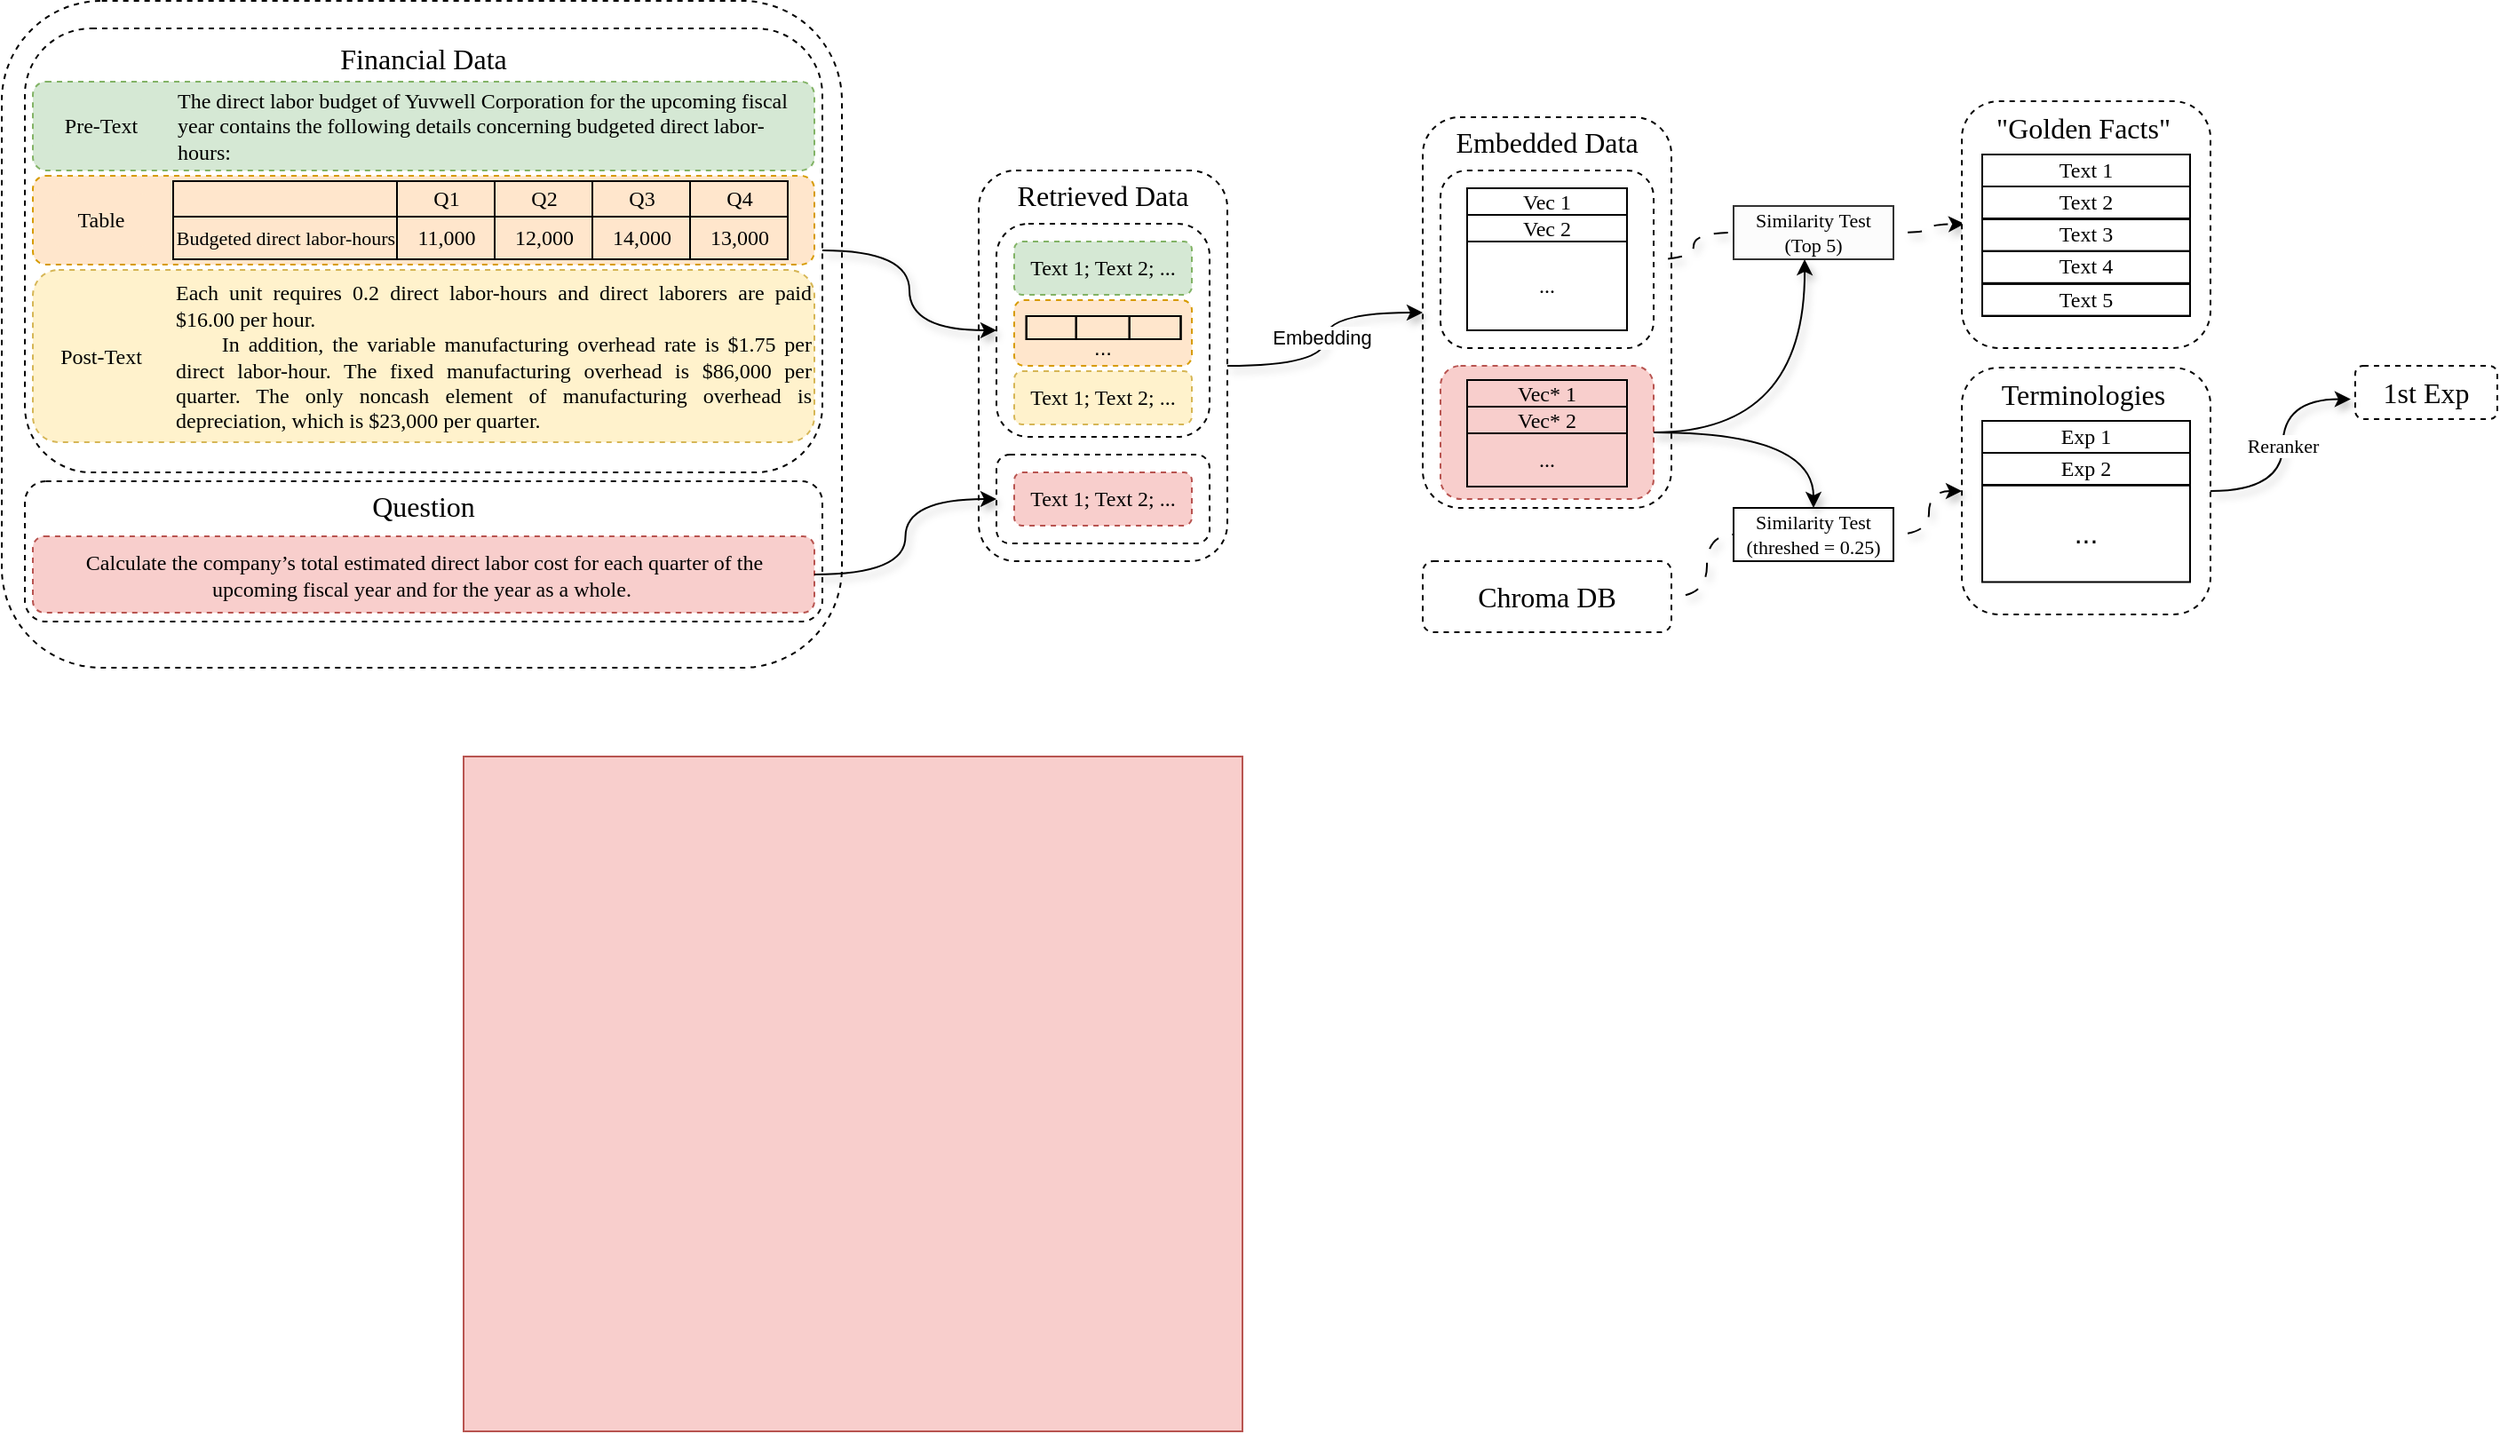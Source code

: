 <mxfile version="24.2.1" type="github" pages="2">
  <diagram name="Page-1" id="c7558073-3199-34d8-9f00-42111426c3f3">
    <mxGraphModel dx="631" dy="430" grid="1" gridSize="10" guides="1" tooltips="1" connect="1" arrows="1" fold="1" page="1" pageScale="1" pageWidth="2336" pageHeight="1654" background="none" math="0" shadow="0">
      <root>
        <mxCell id="0" />
        <mxCell id="1" parent="0" />
        <mxCell id="8lQEx15QJK0aQOlj2Dff-179" value="" style="group;movable=1;resizable=1;rotatable=1;deletable=1;editable=1;locked=0;connectable=1;" vertex="1" connectable="0" parent="1">
          <mxGeometry x="33" y="40" width="497" height="390" as="geometry" />
        </mxCell>
        <mxCell id="8lQEx15QJK0aQOlj2Dff-180" value="" style="rounded=1;whiteSpace=wrap;html=1;dashed=1;movable=1;resizable=1;rotatable=1;deletable=1;editable=1;locked=0;connectable=1;" vertex="1" parent="8lQEx15QJK0aQOlj2Dff-179">
          <mxGeometry x="-13" y="-15.5" width="473" height="375.5" as="geometry" />
        </mxCell>
        <mxCell id="8lQEx15QJK0aQOlj2Dff-150" value="&lt;font face=&quot;Times New Roman&quot; style=&quot;font-size: 16px;&quot;&gt;Question&lt;/font&gt;&lt;div style=&quot;font-size: 11px;&quot;&gt;&lt;div style=&quot;&quot;&gt;&lt;font face=&quot;LVEGGYO8lpx8OsoNp6x9&quot; style=&quot;font-size: 11px;&quot;&gt;&amp;nbsp;&amp;nbsp;&lt;/font&gt;&lt;/div&gt;&lt;div style=&quot;&quot;&gt;&lt;font face=&quot;LVEGGYO8lpx8OsoNp6x9&quot; style=&quot;font-size: 11px;&quot;&gt;&lt;br&gt;&lt;/font&gt;&lt;/div&gt;&lt;div style=&quot;&quot;&gt;&lt;font face=&quot;LVEGGYO8lpx8OsoNp6x9&quot;&gt;&lt;br&gt;&lt;/font&gt;&lt;/div&gt;&lt;div style=&quot;&quot;&gt;&lt;br&gt;&lt;/div&gt;&lt;/div&gt;" style="rounded=1;whiteSpace=wrap;html=1;dashed=1;movable=1;resizable=1;rotatable=1;deletable=1;editable=1;locked=0;connectable=1;" vertex="1" parent="8lQEx15QJK0aQOlj2Dff-179">
          <mxGeometry y="255" width="449" height="79" as="geometry" />
        </mxCell>
        <mxCell id="8lQEx15QJK0aQOlj2Dff-146" value="&lt;div style=&quot;font-size: 15px;&quot;&gt;&lt;font style=&quot;font-size: 15px;&quot; face=&quot;Times New Roman&quot;&gt;&lt;br&gt;&lt;/font&gt;&lt;/div&gt;&lt;font style=&quot;font-size: 16px;&quot; face=&quot;Times New Roman&quot;&gt;Financial Data&lt;/font&gt;&lt;div style=&quot;font-size: 15px;&quot;&gt;&lt;font style=&quot;font-size: 15px;&quot; face=&quot;Times New Roman&quot;&gt;&lt;br&gt;&lt;/font&gt;&lt;/div&gt;&lt;div style=&quot;font-size: 15px;&quot;&gt;&lt;font style=&quot;font-size: 15px;&quot; face=&quot;Times New Roman&quot;&gt;&lt;br&gt;&lt;/font&gt;&lt;/div&gt;&lt;div style=&quot;font-size: 15px;&quot;&gt;&lt;font style=&quot;font-size: 15px;&quot; face=&quot;Times New Roman&quot;&gt;&lt;br&gt;&lt;/font&gt;&lt;/div&gt;&lt;div style=&quot;font-size: 15px;&quot;&gt;&lt;font style=&quot;font-size: 15px;&quot; face=&quot;Times New Roman&quot;&gt;&lt;br&gt;&lt;/font&gt;&lt;/div&gt;&lt;div style=&quot;font-size: 15px;&quot;&gt;&lt;font style=&quot;font-size: 15px;&quot; face=&quot;Times New Roman&quot;&gt;&lt;br&gt;&lt;/font&gt;&lt;/div&gt;&lt;div style=&quot;font-size: 15px;&quot;&gt;&lt;font style=&quot;font-size: 15px;&quot; face=&quot;Times New Roman&quot;&gt;&lt;br&gt;&lt;/font&gt;&lt;/div&gt;&lt;div style=&quot;font-size: 15px;&quot;&gt;&lt;font style=&quot;font-size: 15px;&quot; face=&quot;Times New Roman&quot;&gt;&lt;br&gt;&lt;/font&gt;&lt;/div&gt;&lt;div style=&quot;font-size: 15px;&quot;&gt;&lt;font style=&quot;font-size: 15px;&quot; face=&quot;Times New Roman&quot;&gt;&lt;br&gt;&lt;/font&gt;&lt;/div&gt;&lt;div style=&quot;font-size: 15px;&quot;&gt;&lt;font style=&quot;font-size: 15px;&quot; face=&quot;Times New Roman&quot;&gt;&lt;br&gt;&lt;/font&gt;&lt;/div&gt;&lt;div style=&quot;font-size: 15px;&quot;&gt;&lt;font style=&quot;font-size: 15px;&quot; face=&quot;Times New Roman&quot;&gt;&lt;br&gt;&lt;/font&gt;&lt;/div&gt;&lt;div style=&quot;font-size: 15px;&quot;&gt;&lt;font style=&quot;font-size: 15px;&quot; face=&quot;Times New Roman&quot;&gt;&lt;br&gt;&lt;/font&gt;&lt;/div&gt;&lt;div style=&quot;font-size: 15px;&quot;&gt;&lt;font style=&quot;font-size: 15px;&quot; face=&quot;Times New Roman&quot;&gt;&lt;br&gt;&lt;/font&gt;&lt;/div&gt;&lt;div style=&quot;font-size: 15px;&quot;&gt;&lt;br&gt;&lt;/div&gt;" style="rounded=1;whiteSpace=wrap;html=1;dashed=1;movable=1;resizable=1;rotatable=1;deletable=1;editable=1;locked=0;connectable=1;" vertex="1" parent="8lQEx15QJK0aQOlj2Dff-179">
          <mxGeometry width="449" height="250" as="geometry" />
        </mxCell>
        <mxCell id="8lQEx15QJK0aQOlj2Dff-97" value="&lt;blockquote style=&quot;margin: 0 0 0 40px; border: none; padding: 0px;&quot;&gt;&lt;blockquote style=&quot;text-align: left; margin: 0px 0px 0px 40px; border: none; padding: 0px;&quot;&gt;&lt;span style=&quot;font-family: &amp;quot;Times New Roman&amp;quot;; text-indent: 32px;&quot;&gt;The direct labor budget of Yuvwell Corporation for the upcoming fiscal year contains the following details concerning budgeted direct labor-hours:&lt;/span&gt;&lt;br&gt;&lt;/blockquote&gt;&lt;/blockquote&gt;" style="rounded=1;whiteSpace=wrap;html=1;fillColor=#d5e8d4;strokeColor=#82b366;movable=1;resizable=1;rotatable=1;deletable=1;editable=1;locked=0;connectable=1;dashed=1;" vertex="1" parent="8lQEx15QJK0aQOlj2Dff-179">
          <mxGeometry x="4.5" y="30" width="440" height="50" as="geometry" />
        </mxCell>
        <mxCell id="8lQEx15QJK0aQOlj2Dff-99" value="&lt;font face=&quot;Times New Roman&quot;&gt;Pre-T&lt;span style=&quot;background-color: initial;&quot;&gt;ext&lt;/span&gt;&lt;/font&gt;" style="rounded=1;whiteSpace=wrap;html=1;fillColor=#d5e8d4;strokeColor=none;dashed=1;movable=1;resizable=1;rotatable=1;deletable=1;editable=1;locked=0;connectable=1;" vertex="1" parent="8lQEx15QJK0aQOlj2Dff-179">
          <mxGeometry x="15.5" y="40" width="54" height="30" as="geometry" />
        </mxCell>
        <mxCell id="8lQEx15QJK0aQOlj2Dff-116" value="&lt;blockquote style=&quot;margin: 0 0 0 40px; border: none; padding: 0px;&quot;&gt;&lt;blockquote style=&quot;text-align: left; margin: 0px 0px 0px 40px; border: none; padding: 0px;&quot;&gt;&lt;br&gt;&lt;/blockquote&gt;&lt;/blockquote&gt;" style="rounded=1;whiteSpace=wrap;html=1;fillColor=#ffe6cc;strokeColor=#d79b00;movable=1;resizable=1;rotatable=1;deletable=1;editable=1;locked=0;connectable=1;dashed=1;" vertex="1" parent="8lQEx15QJK0aQOlj2Dff-179">
          <mxGeometry x="4.5" y="83" width="440" height="50" as="geometry" />
        </mxCell>
        <mxCell id="8lQEx15QJK0aQOlj2Dff-117" value="&lt;font face=&quot;Times New Roman&quot;&gt;Table&lt;/font&gt;" style="rounded=1;whiteSpace=wrap;html=1;fillColor=#ffe6cc;strokeColor=none;dashed=1;movable=1;resizable=1;rotatable=1;deletable=1;editable=1;locked=0;connectable=1;" vertex="1" parent="8lQEx15QJK0aQOlj2Dff-179">
          <mxGeometry x="15.5" y="93" width="54" height="30" as="geometry" />
        </mxCell>
        <mxCell id="8lQEx15QJK0aQOlj2Dff-101" value="" style="childLayout=tableLayout;recursiveResize=0;shadow=0;fillColor=none;movable=1;resizable=1;rotatable=1;deletable=1;editable=1;locked=0;connectable=1;" vertex="1" parent="8lQEx15QJK0aQOlj2Dff-179">
          <mxGeometry x="83.5" y="86" width="236" height="44" as="geometry" />
        </mxCell>
        <mxCell id="8lQEx15QJK0aQOlj2Dff-102" value="" style="shape=tableRow;horizontal=0;startSize=0;swimlaneHead=0;swimlaneBody=0;top=0;left=0;bottom=0;right=0;dropTarget=0;collapsible=0;recursiveResize=0;expand=0;fontStyle=0;fillColor=none;strokeColor=inherit;movable=1;resizable=1;rotatable=1;deletable=1;editable=1;locked=0;connectable=1;" vertex="1" parent="8lQEx15QJK0aQOlj2Dff-101">
          <mxGeometry width="236" height="20" as="geometry" />
        </mxCell>
        <mxCell id="8lQEx15QJK0aQOlj2Dff-103" value="" style="connectable=1;recursiveResize=0;strokeColor=inherit;fillColor=none;align=center;whiteSpace=wrap;html=1;movable=1;resizable=1;rotatable=1;deletable=1;editable=1;locked=0;" vertex="1" parent="8lQEx15QJK0aQOlj2Dff-102">
          <mxGeometry width="126" height="20" as="geometry">
            <mxRectangle width="126" height="20" as="alternateBounds" />
          </mxGeometry>
        </mxCell>
        <mxCell id="8lQEx15QJK0aQOlj2Dff-104" value="&lt;font face=&quot;Times New Roman&quot;&gt;Q1&lt;/font&gt;" style="connectable=1;recursiveResize=0;strokeColor=inherit;fillColor=none;align=center;whiteSpace=wrap;html=1;movable=1;resizable=1;rotatable=1;deletable=1;editable=1;locked=0;" vertex="1" parent="8lQEx15QJK0aQOlj2Dff-102">
          <mxGeometry x="126" width="55" height="20" as="geometry">
            <mxRectangle width="55" height="20" as="alternateBounds" />
          </mxGeometry>
        </mxCell>
        <mxCell id="8lQEx15QJK0aQOlj2Dff-105" value="&lt;font face=&quot;Times New Roman&quot;&gt;Q2&lt;/font&gt;" style="connectable=1;recursiveResize=0;strokeColor=inherit;fillColor=none;align=center;whiteSpace=wrap;html=1;movable=1;resizable=1;rotatable=1;deletable=1;editable=1;locked=0;" vertex="1" parent="8lQEx15QJK0aQOlj2Dff-102">
          <mxGeometry x="181" width="55" height="20" as="geometry">
            <mxRectangle width="55" height="20" as="alternateBounds" />
          </mxGeometry>
        </mxCell>
        <mxCell id="8lQEx15QJK0aQOlj2Dff-106" style="shape=tableRow;horizontal=0;startSize=0;swimlaneHead=0;swimlaneBody=0;top=0;left=0;bottom=0;right=0;dropTarget=0;collapsible=0;recursiveResize=0;expand=0;fontStyle=0;fillColor=none;strokeColor=inherit;movable=1;resizable=1;rotatable=1;deletable=1;editable=1;locked=0;connectable=1;" vertex="1" parent="8lQEx15QJK0aQOlj2Dff-101">
          <mxGeometry y="20" width="236" height="24" as="geometry" />
        </mxCell>
        <mxCell id="8lQEx15QJK0aQOlj2Dff-107" value="&lt;font style=&quot;font-size: 11px;&quot; face=&quot;Times New Roman&quot;&gt;Bu&lt;/font&gt;&lt;span style=&quot;font-size: 11px; font-family: &amp;quot;Times New Roman&amp;quot;; background-color: initial;&quot;&gt;dgeted direct labor-hours&lt;/span&gt;" style="connectable=1;recursiveResize=0;strokeColor=inherit;fillColor=none;align=center;whiteSpace=wrap;html=1;movable=1;resizable=1;rotatable=1;deletable=1;editable=1;locked=0;" vertex="1" parent="8lQEx15QJK0aQOlj2Dff-106">
          <mxGeometry width="126" height="24" as="geometry">
            <mxRectangle width="126" height="24" as="alternateBounds" />
          </mxGeometry>
        </mxCell>
        <mxCell id="8lQEx15QJK0aQOlj2Dff-108" value="&lt;font face=&quot;Times New Roman&quot;&gt;11,000&lt;/font&gt;" style="connectable=1;recursiveResize=0;strokeColor=inherit;fillColor=none;align=center;whiteSpace=wrap;html=1;movable=1;resizable=1;rotatable=1;deletable=1;editable=1;locked=0;" vertex="1" parent="8lQEx15QJK0aQOlj2Dff-106">
          <mxGeometry x="126" width="55" height="24" as="geometry">
            <mxRectangle width="55" height="24" as="alternateBounds" />
          </mxGeometry>
        </mxCell>
        <mxCell id="8lQEx15QJK0aQOlj2Dff-109" value="&lt;font face=&quot;Times New Roman&quot;&gt;12,000&lt;/font&gt;" style="connectable=1;recursiveResize=0;strokeColor=inherit;fillColor=none;align=center;whiteSpace=wrap;html=1;movable=1;resizable=1;rotatable=1;deletable=1;editable=1;locked=0;" vertex="1" parent="8lQEx15QJK0aQOlj2Dff-106">
          <mxGeometry x="181" width="55" height="24" as="geometry">
            <mxRectangle width="55" height="24" as="alternateBounds" />
          </mxGeometry>
        </mxCell>
        <mxCell id="8lQEx15QJK0aQOlj2Dff-134" value="" style="childLayout=tableLayout;recursiveResize=0;shadow=0;fillColor=none;movable=1;resizable=1;rotatable=1;deletable=1;editable=1;locked=0;connectable=1;" vertex="1" parent="8lQEx15QJK0aQOlj2Dff-179">
          <mxGeometry x="319.5" y="86" width="110" height="44" as="geometry" />
        </mxCell>
        <mxCell id="8lQEx15QJK0aQOlj2Dff-135" value="" style="shape=tableRow;horizontal=0;startSize=0;swimlaneHead=0;swimlaneBody=0;top=0;left=0;bottom=0;right=0;dropTarget=0;collapsible=0;recursiveResize=0;expand=0;fontStyle=0;fillColor=none;strokeColor=inherit;movable=1;resizable=1;rotatable=1;deletable=1;editable=1;locked=0;connectable=1;" vertex="1" parent="8lQEx15QJK0aQOlj2Dff-134">
          <mxGeometry width="110" height="20" as="geometry" />
        </mxCell>
        <mxCell id="8lQEx15QJK0aQOlj2Dff-136" value="&lt;font face=&quot;Times New Roman&quot;&gt;Q3&lt;/font&gt;" style="connectable=1;recursiveResize=0;strokeColor=inherit;fillColor=none;align=center;whiteSpace=wrap;html=1;movable=1;resizable=1;rotatable=1;deletable=1;editable=1;locked=0;" vertex="1" parent="8lQEx15QJK0aQOlj2Dff-135">
          <mxGeometry width="55" height="20" as="geometry">
            <mxRectangle width="55" height="20" as="alternateBounds" />
          </mxGeometry>
        </mxCell>
        <mxCell id="8lQEx15QJK0aQOlj2Dff-137" value="&lt;font face=&quot;Times New Roman&quot;&gt;Q4&lt;/font&gt;" style="connectable=1;recursiveResize=0;strokeColor=inherit;fillColor=none;align=center;whiteSpace=wrap;html=1;movable=1;resizable=1;rotatable=1;deletable=1;editable=1;locked=0;" vertex="1" parent="8lQEx15QJK0aQOlj2Dff-135">
          <mxGeometry x="55" width="55" height="20" as="geometry">
            <mxRectangle width="55" height="20" as="alternateBounds" />
          </mxGeometry>
        </mxCell>
        <mxCell id="8lQEx15QJK0aQOlj2Dff-138" value="" style="connectable=1;recursiveResize=0;strokeColor=inherit;fillColor=none;align=center;whiteSpace=wrap;html=1;movable=1;resizable=1;rotatable=1;deletable=1;editable=1;locked=0;" vertex="1" parent="8lQEx15QJK0aQOlj2Dff-135">
          <mxGeometry x="110" height="20" as="geometry">
            <mxRectangle height="20" as="alternateBounds" />
          </mxGeometry>
        </mxCell>
        <mxCell id="8lQEx15QJK0aQOlj2Dff-139" style="shape=tableRow;horizontal=0;startSize=0;swimlaneHead=0;swimlaneBody=0;top=0;left=0;bottom=0;right=0;dropTarget=0;collapsible=0;recursiveResize=0;expand=0;fontStyle=0;fillColor=none;strokeColor=inherit;movable=1;resizable=1;rotatable=1;deletable=1;editable=1;locked=0;connectable=1;" vertex="1" parent="8lQEx15QJK0aQOlj2Dff-134">
          <mxGeometry y="20" width="110" height="24" as="geometry" />
        </mxCell>
        <mxCell id="8lQEx15QJK0aQOlj2Dff-140" value="&lt;font face=&quot;Times New Roman&quot;&gt;14,000&lt;/font&gt;" style="connectable=1;recursiveResize=0;strokeColor=inherit;fillColor=none;align=center;whiteSpace=wrap;html=1;movable=1;resizable=1;rotatable=1;deletable=1;editable=1;locked=0;" vertex="1" parent="8lQEx15QJK0aQOlj2Dff-139">
          <mxGeometry width="55" height="24" as="geometry">
            <mxRectangle width="55" height="24" as="alternateBounds" />
          </mxGeometry>
        </mxCell>
        <mxCell id="8lQEx15QJK0aQOlj2Dff-141" value="&lt;font face=&quot;Times New Roman&quot;&gt;13,000&lt;/font&gt;" style="connectable=1;recursiveResize=0;strokeColor=inherit;fillColor=none;align=center;whiteSpace=wrap;html=1;movable=1;resizable=1;rotatable=1;deletable=1;editable=1;locked=0;" vertex="1" parent="8lQEx15QJK0aQOlj2Dff-139">
          <mxGeometry x="55" width="55" height="24" as="geometry">
            <mxRectangle width="55" height="24" as="alternateBounds" />
          </mxGeometry>
        </mxCell>
        <mxCell id="8lQEx15QJK0aQOlj2Dff-142" value="" style="connectable=1;recursiveResize=0;strokeColor=inherit;fillColor=none;align=center;whiteSpace=wrap;html=1;movable=1;resizable=1;rotatable=1;deletable=1;editable=1;locked=0;" vertex="1" parent="8lQEx15QJK0aQOlj2Dff-139">
          <mxGeometry x="110" height="24" as="geometry">
            <mxRectangle height="24" as="alternateBounds" />
          </mxGeometry>
        </mxCell>
        <mxCell id="8lQEx15QJK0aQOlj2Dff-143" value="&lt;blockquote style=&quot;margin: 0 0 0 40px; border: none; padding: 0px;&quot;&gt;&lt;blockquote style=&quot;margin: 0px 0px 0px 40px; border: none; padding: 0px;&quot;&gt;&lt;div style=&quot;text-align: justify;&quot;&gt;&lt;span style=&quot;font-family: &amp;quot;Times New Roman&amp;quot;; background-color: initial;&quot;&gt;Each unit requires 0.2 direct labor-hours and direct laborers are paid $16.00 per hour.&lt;/span&gt;&lt;/div&gt;&lt;font face=&quot;Times New Roman&quot;&gt;&lt;div style=&quot;text-align: justify;&quot;&gt;&lt;span style=&quot;background-color: initial;&quot;&gt;&lt;span style=&quot;white-space: pre;&quot;&gt;&#x9;&lt;/span&gt;In addition, the variable manufacturing overhead rate is $1.75 per direct labor-hour. The fixed&amp;nbsp;&lt;/span&gt;&lt;span style=&quot;background-color: initial;&quot;&gt;manufacturing overhead is $86,000 per quarter. The only noncash element of manufacturing over&lt;/span&gt;&lt;span style=&quot;background-color: initial;&quot;&gt;head is depreciation, which is $23,000 per quarter.&lt;/span&gt;&lt;/div&gt;&lt;/font&gt;&lt;/blockquote&gt;&lt;/blockquote&gt;" style="rounded=1;whiteSpace=wrap;html=1;fillColor=#fff2cc;strokeColor=#d6b656;movable=1;resizable=1;rotatable=1;deletable=1;editable=1;locked=0;connectable=1;dashed=1;align=right;" vertex="1" parent="8lQEx15QJK0aQOlj2Dff-179">
          <mxGeometry x="4.5" y="136" width="440" height="97" as="geometry" />
        </mxCell>
        <mxCell id="8lQEx15QJK0aQOlj2Dff-144" value="&lt;font face=&quot;Times New Roman&quot;&gt;Post&lt;/font&gt;&lt;span style=&quot;font-family: &amp;quot;Times New Roman&amp;quot;; background-color: initial;&quot;&gt;-T&lt;/span&gt;&lt;span style=&quot;font-family: &amp;quot;Times New Roman&amp;quot;; background-color: initial;&quot;&gt;ext&lt;/span&gt;" style="rounded=1;whiteSpace=wrap;html=1;fillColor=#fff2cc;strokeColor=none;dashed=1;movable=1;resizable=1;rotatable=1;deletable=1;editable=1;locked=0;connectable=1;" vertex="1" parent="8lQEx15QJK0aQOlj2Dff-179">
          <mxGeometry x="15.5" y="169.5" width="54" height="30" as="geometry" />
        </mxCell>
        <mxCell id="8lQEx15QJK0aQOlj2Dff-176" value="&lt;blockquote style=&quot;margin: 0 0 0 40px; border: none; padding: 0px;&quot;&gt;&lt;/blockquote&gt;&lt;span style=&quot;background-color: initial; font-family: &amp;quot;Times New Roman&amp;quot;;&quot;&gt;Calculate the company’s total estimated direct labor cost for each quarter of the upcoming&amp;nbsp;&lt;/span&gt;&lt;span style=&quot;background-color: initial; font-family: &amp;quot;Times New Roman&amp;quot;;&quot;&gt;fiscal year and for the year as a whole.&amp;nbsp;&lt;/span&gt;" style="rounded=1;whiteSpace=wrap;html=1;fillColor=#f8cecc;strokeColor=#b85450;movable=1;resizable=1;rotatable=1;deletable=1;editable=1;locked=0;connectable=1;dashed=1;align=center;" vertex="1" parent="8lQEx15QJK0aQOlj2Dff-179">
          <mxGeometry x="4.5" y="286" width="440" height="43" as="geometry" />
        </mxCell>
        <mxCell id="Z0aiki_BZGSeHNf1u2pW-4" value="" style="group" vertex="1" connectable="0" parent="1">
          <mxGeometry x="570" y="120" width="140" height="220" as="geometry" />
        </mxCell>
        <mxCell id="8lQEx15QJK0aQOlj2Dff-238" value="&lt;font style=&quot;font-size: 16px;&quot; face=&quot;Times New Roman&quot;&gt;Retrieved Data&lt;/font&gt;&lt;div style=&quot;font-size: 16px;&quot;&gt;&lt;font style=&quot;font-size: 16px;&quot; face=&quot;ynY04XK2u_OJrYg_Jt8J&quot;&gt;&lt;br&gt;&lt;/font&gt;&lt;/div&gt;&lt;div style=&quot;font-size: 16px;&quot;&gt;&lt;font style=&quot;font-size: 16px;&quot; face=&quot;ynY04XK2u_OJrYg_Jt8J&quot;&gt;&lt;br&gt;&lt;/font&gt;&lt;/div&gt;&lt;div style=&quot;font-size: 16px;&quot;&gt;&lt;font style=&quot;font-size: 16px;&quot; face=&quot;ynY04XK2u_OJrYg_Jt8J&quot;&gt;&lt;br&gt;&lt;/font&gt;&lt;/div&gt;&lt;div style=&quot;font-size: 16px;&quot;&gt;&lt;font style=&quot;font-size: 16px;&quot; face=&quot;ynY04XK2u_OJrYg_Jt8J&quot;&gt;&lt;br&gt;&lt;/font&gt;&lt;/div&gt;&lt;div style=&quot;font-size: 16px;&quot;&gt;&lt;font style=&quot;font-size: 16px;&quot; face=&quot;ynY04XK2u_OJrYg_Jt8J&quot;&gt;&lt;br&gt;&lt;/font&gt;&lt;/div&gt;&lt;div style=&quot;font-size: 16px;&quot;&gt;&lt;font style=&quot;font-size: 16px;&quot; face=&quot;ynY04XK2u_OJrYg_Jt8J&quot;&gt;&lt;br&gt;&lt;/font&gt;&lt;/div&gt;&lt;div style=&quot;font-size: 16px;&quot;&gt;&lt;font style=&quot;font-size: 16px;&quot; face=&quot;ynY04XK2u_OJrYg_Jt8J&quot;&gt;&lt;br&gt;&lt;/font&gt;&lt;/div&gt;&lt;div style=&quot;font-size: 16px;&quot;&gt;&lt;font style=&quot;font-size: 16px;&quot; face=&quot;ynY04XK2u_OJrYg_Jt8J&quot;&gt;&lt;br&gt;&lt;/font&gt;&lt;/div&gt;&lt;div style=&quot;font-size: 16px;&quot;&gt;&lt;font style=&quot;font-size: 16px;&quot; face=&quot;ynY04XK2u_OJrYg_Jt8J&quot;&gt;&lt;br&gt;&lt;/font&gt;&lt;/div&gt;&lt;div style=&quot;text-align: right; font-size: 16px;&quot;&gt;&lt;br&gt;&lt;/div&gt;" style="rounded=1;whiteSpace=wrap;html=1;dashed=1;" vertex="1" parent="Z0aiki_BZGSeHNf1u2pW-4">
          <mxGeometry width="140" height="220" as="geometry" />
        </mxCell>
        <mxCell id="8lQEx15QJK0aQOlj2Dff-237" value="" style="group" vertex="1" connectable="0" parent="Z0aiki_BZGSeHNf1u2pW-4">
          <mxGeometry x="10" y="30" width="120" height="180" as="geometry" />
        </mxCell>
        <mxCell id="8lQEx15QJK0aQOlj2Dff-182" value="" style="whiteSpace=wrap;html=1;rounded=1;dashed=1;" vertex="1" parent="8lQEx15QJK0aQOlj2Dff-237">
          <mxGeometry width="120" height="120" as="geometry" />
        </mxCell>
        <mxCell id="8lQEx15QJK0aQOlj2Dff-222" value="" style="group" vertex="1" connectable="0" parent="8lQEx15QJK0aQOlj2Dff-237">
          <mxGeometry x="10" y="10" width="100" height="103" as="geometry" />
        </mxCell>
        <mxCell id="8lQEx15QJK0aQOlj2Dff-184" value="&lt;span style=&quot;font-family: &amp;quot;Times New Roman&amp;quot;; text-indent: 32px;&quot;&gt;Text 1; Text 2; ...&lt;/span&gt;" style="rounded=1;whiteSpace=wrap;html=1;fillColor=#d5e8d4;strokeColor=#82b366;movable=1;resizable=1;rotatable=1;deletable=1;editable=1;locked=0;connectable=1;dashed=1;" vertex="1" parent="8lQEx15QJK0aQOlj2Dff-222">
          <mxGeometry width="100" height="30" as="geometry" />
        </mxCell>
        <mxCell id="8lQEx15QJK0aQOlj2Dff-186" value="&lt;div&gt;&lt;br&gt;&lt;/div&gt;..." style="rounded=1;whiteSpace=wrap;html=1;fillColor=#ffe6cc;strokeColor=#d79b00;movable=1;resizable=1;rotatable=1;deletable=1;editable=1;locked=0;connectable=1;dashed=1;" vertex="1" parent="8lQEx15QJK0aQOlj2Dff-222">
          <mxGeometry y="33" width="100" height="37" as="geometry" />
        </mxCell>
        <mxCell id="8lQEx15QJK0aQOlj2Dff-188" value="" style="childLayout=tableLayout;recursiveResize=0;shadow=0;fillColor=none;movable=1;resizable=1;rotatable=1;deletable=1;editable=1;locked=0;connectable=1;" vertex="1" parent="8lQEx15QJK0aQOlj2Dff-222">
          <mxGeometry x="6.84" y="42" width="86.84" height="13" as="geometry" />
        </mxCell>
        <mxCell id="8lQEx15QJK0aQOlj2Dff-189" value="" style="shape=tableRow;horizontal=0;startSize=0;swimlaneHead=0;swimlaneBody=0;top=0;left=0;bottom=0;right=0;dropTarget=0;collapsible=0;recursiveResize=0;expand=0;fontStyle=0;fillColor=none;strokeColor=inherit;movable=1;resizable=1;rotatable=1;deletable=1;editable=1;locked=0;connectable=1;" vertex="1" parent="8lQEx15QJK0aQOlj2Dff-188">
          <mxGeometry width="86.84" height="13" as="geometry" />
        </mxCell>
        <mxCell id="8lQEx15QJK0aQOlj2Dff-190" value="" style="connectable=1;recursiveResize=0;strokeColor=inherit;fillColor=none;align=center;whiteSpace=wrap;html=1;movable=1;resizable=1;rotatable=1;deletable=1;editable=1;locked=0;" vertex="1" parent="8lQEx15QJK0aQOlj2Dff-189">
          <mxGeometry width="28" height="13" as="geometry">
            <mxRectangle width="28" height="13" as="alternateBounds" />
          </mxGeometry>
        </mxCell>
        <mxCell id="8lQEx15QJK0aQOlj2Dff-191" value="" style="connectable=1;recursiveResize=0;strokeColor=inherit;fillColor=none;align=center;whiteSpace=wrap;html=1;movable=1;resizable=1;rotatable=1;deletable=1;editable=1;locked=0;" vertex="1" parent="8lQEx15QJK0aQOlj2Dff-189">
          <mxGeometry x="28" width="30" height="13" as="geometry">
            <mxRectangle width="30" height="13" as="alternateBounds" />
          </mxGeometry>
        </mxCell>
        <mxCell id="8lQEx15QJK0aQOlj2Dff-192" value="" style="connectable=1;recursiveResize=0;strokeColor=inherit;fillColor=none;align=center;whiteSpace=wrap;html=1;movable=1;resizable=1;rotatable=1;deletable=1;editable=1;locked=0;" vertex="1" parent="8lQEx15QJK0aQOlj2Dff-189">
          <mxGeometry x="58" width="29" height="13" as="geometry">
            <mxRectangle width="29" height="13" as="alternateBounds" />
          </mxGeometry>
        </mxCell>
        <mxCell id="8lQEx15QJK0aQOlj2Dff-221" value="&lt;span style=&quot;font-family: &amp;quot;Times New Roman&amp;quot;; text-indent: 32px;&quot;&gt;Text 1; Text 2; ...&lt;/span&gt;" style="rounded=1;whiteSpace=wrap;html=1;fillColor=#fff2cc;strokeColor=#d6b656;movable=1;resizable=1;rotatable=1;deletable=1;editable=1;locked=0;connectable=1;dashed=1;" vertex="1" parent="8lQEx15QJK0aQOlj2Dff-222">
          <mxGeometry y="73" width="100" height="30" as="geometry" />
        </mxCell>
        <mxCell id="8lQEx15QJK0aQOlj2Dff-236" value="" style="group" vertex="1" connectable="0" parent="8lQEx15QJK0aQOlj2Dff-237">
          <mxGeometry y="130" width="120" height="50" as="geometry" />
        </mxCell>
        <mxCell id="8lQEx15QJK0aQOlj2Dff-224" value="" style="whiteSpace=wrap;html=1;rounded=1;dashed=1;" vertex="1" parent="8lQEx15QJK0aQOlj2Dff-236">
          <mxGeometry width="120" height="50" as="geometry" />
        </mxCell>
        <mxCell id="8lQEx15QJK0aQOlj2Dff-226" value="&lt;span style=&quot;font-family: &amp;quot;Times New Roman&amp;quot;; text-indent: 32px;&quot;&gt;Text 1; Text 2; ...&lt;/span&gt;" style="rounded=1;whiteSpace=wrap;html=1;fillColor=#f8cecc;strokeColor=#b85450;movable=1;resizable=1;rotatable=1;deletable=1;editable=1;locked=0;connectable=1;dashed=1;" vertex="1" parent="8lQEx15QJK0aQOlj2Dff-236">
          <mxGeometry x="10" y="10" width="100" height="30" as="geometry" />
        </mxCell>
        <mxCell id="Z0aiki_BZGSeHNf1u2pW-7" value="" style="group;fillColor=#f8cecc;strokeColor=#b85450;" vertex="1" connectable="0" parent="1">
          <mxGeometry x="280" y="450" width="438.5" height="380" as="geometry" />
        </mxCell>
        <mxCell id="Z0aiki_BZGSeHNf1u2pW-37" value="" style="group" vertex="1" connectable="0" parent="Z0aiki_BZGSeHNf1u2pW-7">
          <mxGeometry x="15" y="10" width="423.5" height="370" as="geometry" />
        </mxCell>
        <mxCell id="Z0aiki_BZGSeHNf1u2pW-6" value="&lt;font style=&quot;font-size: 16px;&quot; face=&quot;Times New Roman&quot;&gt;Embedded Data&lt;/font&gt;&lt;div style=&quot;font-size: 16px;&quot;&gt;&lt;font style=&quot;font-size: 16px;&quot; face=&quot;ynY04XK2u_OJrYg_Jt8J&quot;&gt;&lt;br&gt;&lt;/font&gt;&lt;/div&gt;&lt;div style=&quot;font-size: 16px;&quot;&gt;&lt;font style=&quot;font-size: 16px;&quot; face=&quot;ynY04XK2u_OJrYg_Jt8J&quot;&gt;&lt;br&gt;&lt;/font&gt;&lt;/div&gt;&lt;div style=&quot;font-size: 16px;&quot;&gt;&lt;font style=&quot;font-size: 16px;&quot; face=&quot;ynY04XK2u_OJrYg_Jt8J&quot;&gt;&lt;br&gt;&lt;/font&gt;&lt;/div&gt;&lt;div style=&quot;font-size: 16px;&quot;&gt;&lt;font style=&quot;font-size: 16px;&quot; face=&quot;ynY04XK2u_OJrYg_Jt8J&quot;&gt;&lt;br&gt;&lt;/font&gt;&lt;/div&gt;&lt;div style=&quot;font-size: 16px;&quot;&gt;&lt;font style=&quot;font-size: 16px;&quot; face=&quot;ynY04XK2u_OJrYg_Jt8J&quot;&gt;&lt;br&gt;&lt;/font&gt;&lt;/div&gt;&lt;div style=&quot;font-size: 16px;&quot;&gt;&lt;font style=&quot;font-size: 16px;&quot; face=&quot;ynY04XK2u_OJrYg_Jt8J&quot;&gt;&lt;br&gt;&lt;/font&gt;&lt;/div&gt;&lt;div style=&quot;font-size: 16px;&quot;&gt;&lt;font style=&quot;font-size: 16px;&quot; face=&quot;ynY04XK2u_OJrYg_Jt8J&quot;&gt;&lt;br&gt;&lt;/font&gt;&lt;/div&gt;&lt;div style=&quot;font-size: 16px;&quot;&gt;&lt;font style=&quot;font-size: 16px;&quot; face=&quot;ynY04XK2u_OJrYg_Jt8J&quot;&gt;&lt;br&gt;&lt;/font&gt;&lt;/div&gt;&lt;div style=&quot;font-size: 16px;&quot;&gt;&lt;font style=&quot;font-size: 16px;&quot; face=&quot;ynY04XK2u_OJrYg_Jt8J&quot;&gt;&lt;br&gt;&lt;/font&gt;&lt;/div&gt;&lt;div style=&quot;text-align: right; font-size: 16px;&quot;&gt;&lt;br&gt;&lt;/div&gt;" style="rounded=1;whiteSpace=wrap;html=1;dashed=1;" vertex="1" parent="Z0aiki_BZGSeHNf1u2pW-37">
          <mxGeometry x="525" y="-370" width="140" height="220" as="geometry" />
        </mxCell>
        <mxCell id="33R9uhyw5h4uuBzIhche-41" style="edgeStyle=orthogonalEdgeStyle;rounded=0;orthogonalLoop=1;jettySize=auto;html=1;exitX=1;exitY=0.5;exitDx=0;exitDy=0;entryX=0;entryY=0.5;entryDx=0;entryDy=0;flowAnimation=1;shadow=1;curved=1;endArrow=none;endFill=0;" edge="1" parent="Z0aiki_BZGSeHNf1u2pW-37" source="Z0aiki_BZGSeHNf1u2pW-8" target="33R9uhyw5h4uuBzIhche-39">
          <mxGeometry relative="1" as="geometry" />
        </mxCell>
        <mxCell id="Z0aiki_BZGSeHNf1u2pW-8" value="" style="whiteSpace=wrap;html=1;rounded=1;dashed=1;" vertex="1" parent="Z0aiki_BZGSeHNf1u2pW-37">
          <mxGeometry x="535" y="-340" width="120" height="100" as="geometry" />
        </mxCell>
        <mxCell id="Z0aiki_BZGSeHNf1u2pW-18" value="" style="group" vertex="1" connectable="0" parent="Z0aiki_BZGSeHNf1u2pW-37">
          <mxGeometry x="535" y="-220" width="120" height="80" as="geometry" />
        </mxCell>
        <mxCell id="Z0aiki_BZGSeHNf1u2pW-19" value="" style="whiteSpace=wrap;html=1;rounded=1;dashed=1;fillColor=#f8cecc;strokeColor=#b85450;" vertex="1" parent="Z0aiki_BZGSeHNf1u2pW-18">
          <mxGeometry y="-10" width="120" height="75" as="geometry" />
        </mxCell>
        <mxCell id="Z0aiki_BZGSeHNf1u2pW-38" value="" style="group" vertex="1" connectable="0" parent="Z0aiki_BZGSeHNf1u2pW-18">
          <mxGeometry x="15" y="-2" width="90" height="80" as="geometry" />
        </mxCell>
        <mxCell id="Z0aiki_BZGSeHNf1u2pW-39" value="&lt;font face=&quot;Times New Roman&quot;&gt;...&lt;/font&gt;" style="connectable=0;recursiveResize=0;strokeColor=default;fillColor=none;align=center;whiteSpace=wrap;html=1;" vertex="1" parent="Z0aiki_BZGSeHNf1u2pW-38">
          <mxGeometry y="30" width="90" height="30" as="geometry">
            <mxRectangle width="60" height="15" as="alternateBounds" />
          </mxGeometry>
        </mxCell>
        <mxCell id="Z0aiki_BZGSeHNf1u2pW-40" value="" style="childLayout=tableLayout;recursiveResize=0;shadow=0;fillColor=none;" vertex="1" parent="Z0aiki_BZGSeHNf1u2pW-38">
          <mxGeometry width="90" height="30" as="geometry" />
        </mxCell>
        <mxCell id="Z0aiki_BZGSeHNf1u2pW-41" value="" style="shape=tableRow;horizontal=0;startSize=0;swimlaneHead=0;swimlaneBody=0;top=0;left=0;bottom=0;right=0;dropTarget=0;collapsible=0;recursiveResize=0;expand=0;fontStyle=0;fillColor=none;strokeColor=inherit;" vertex="1" parent="Z0aiki_BZGSeHNf1u2pW-40">
          <mxGeometry width="90" height="15" as="geometry" />
        </mxCell>
        <mxCell id="Z0aiki_BZGSeHNf1u2pW-42" value="&lt;font face=&quot;Times New Roman&quot; style=&quot;font-size: 12px;&quot;&gt;Vec* 1&lt;/font&gt;" style="connectable=0;recursiveResize=0;strokeColor=inherit;fillColor=none;align=center;whiteSpace=wrap;html=1;" vertex="1" parent="Z0aiki_BZGSeHNf1u2pW-41">
          <mxGeometry width="90" height="15" as="geometry">
            <mxRectangle width="90" height="15" as="alternateBounds" />
          </mxGeometry>
        </mxCell>
        <mxCell id="Z0aiki_BZGSeHNf1u2pW-43" value="" style="connectable=0;recursiveResize=0;strokeColor=inherit;fillColor=none;align=center;whiteSpace=wrap;html=1;" vertex="1" parent="Z0aiki_BZGSeHNf1u2pW-41">
          <mxGeometry x="90" height="15" as="geometry">
            <mxRectangle height="15" as="alternateBounds" />
          </mxGeometry>
        </mxCell>
        <mxCell id="Z0aiki_BZGSeHNf1u2pW-44" value="" style="connectable=0;recursiveResize=0;strokeColor=inherit;fillColor=none;align=center;whiteSpace=wrap;html=1;" vertex="1" parent="Z0aiki_BZGSeHNf1u2pW-41">
          <mxGeometry x="90" height="15" as="geometry">
            <mxRectangle height="15" as="alternateBounds" />
          </mxGeometry>
        </mxCell>
        <mxCell id="Z0aiki_BZGSeHNf1u2pW-45" style="shape=tableRow;horizontal=0;startSize=0;swimlaneHead=0;swimlaneBody=0;top=0;left=0;bottom=0;right=0;dropTarget=0;collapsible=0;recursiveResize=0;expand=0;fontStyle=0;fillColor=none;strokeColor=inherit;" vertex="1" parent="Z0aiki_BZGSeHNf1u2pW-40">
          <mxGeometry y="15" width="90" height="15" as="geometry" />
        </mxCell>
        <mxCell id="Z0aiki_BZGSeHNf1u2pW-46" value="&lt;font face=&quot;Times New Roman&quot;&gt;Vec* 2&lt;/font&gt;" style="connectable=0;recursiveResize=0;strokeColor=inherit;fillColor=none;align=center;whiteSpace=wrap;html=1;" vertex="1" parent="Z0aiki_BZGSeHNf1u2pW-45">
          <mxGeometry width="90" height="15" as="geometry">
            <mxRectangle width="90" height="15" as="alternateBounds" />
          </mxGeometry>
        </mxCell>
        <mxCell id="Z0aiki_BZGSeHNf1u2pW-47" value="" style="connectable=0;recursiveResize=0;strokeColor=inherit;fillColor=none;align=center;whiteSpace=wrap;html=1;" vertex="1" parent="Z0aiki_BZGSeHNf1u2pW-45">
          <mxGeometry x="90" height="15" as="geometry">
            <mxRectangle height="15" as="alternateBounds" />
          </mxGeometry>
        </mxCell>
        <mxCell id="Z0aiki_BZGSeHNf1u2pW-48" value="" style="connectable=0;recursiveResize=0;strokeColor=inherit;fillColor=none;align=center;whiteSpace=wrap;html=1;" vertex="1" parent="Z0aiki_BZGSeHNf1u2pW-45">
          <mxGeometry x="90" height="15" as="geometry">
            <mxRectangle height="15" as="alternateBounds" />
          </mxGeometry>
        </mxCell>
        <mxCell id="Z0aiki_BZGSeHNf1u2pW-36" value="&lt;font face=&quot;Times New Roman&quot;&gt;...&lt;/font&gt;" style="connectable=0;recursiveResize=0;strokeColor=default;fillColor=none;align=center;whiteSpace=wrap;html=1;" vertex="1" parent="Z0aiki_BZGSeHNf1u2pW-37">
          <mxGeometry x="550" y="-300" width="90" height="50" as="geometry">
            <mxRectangle width="60" height="15" as="alternateBounds" />
          </mxGeometry>
        </mxCell>
        <mxCell id="Z0aiki_BZGSeHNf1u2pW-23" value="" style="childLayout=tableLayout;recursiveResize=0;shadow=0;fillColor=none;" vertex="1" parent="Z0aiki_BZGSeHNf1u2pW-37">
          <mxGeometry x="550" y="-330" width="90" height="30" as="geometry" />
        </mxCell>
        <mxCell id="Z0aiki_BZGSeHNf1u2pW-24" value="" style="shape=tableRow;horizontal=0;startSize=0;swimlaneHead=0;swimlaneBody=0;top=0;left=0;bottom=0;right=0;dropTarget=0;collapsible=0;recursiveResize=0;expand=0;fontStyle=0;fillColor=none;strokeColor=inherit;" vertex="1" parent="Z0aiki_BZGSeHNf1u2pW-23">
          <mxGeometry width="90" height="15" as="geometry" />
        </mxCell>
        <mxCell id="Z0aiki_BZGSeHNf1u2pW-25" value="&lt;font face=&quot;Times New Roman&quot; style=&quot;font-size: 12px;&quot;&gt;Vec 1&lt;/font&gt;" style="connectable=0;recursiveResize=0;strokeColor=inherit;fillColor=none;align=center;whiteSpace=wrap;html=1;" vertex="1" parent="Z0aiki_BZGSeHNf1u2pW-24">
          <mxGeometry width="90" height="15" as="geometry">
            <mxRectangle width="90" height="15" as="alternateBounds" />
          </mxGeometry>
        </mxCell>
        <mxCell id="Z0aiki_BZGSeHNf1u2pW-26" value="" style="connectable=0;recursiveResize=0;strokeColor=inherit;fillColor=none;align=center;whiteSpace=wrap;html=1;" vertex="1" parent="Z0aiki_BZGSeHNf1u2pW-24">
          <mxGeometry x="90" height="15" as="geometry">
            <mxRectangle height="15" as="alternateBounds" />
          </mxGeometry>
        </mxCell>
        <mxCell id="Z0aiki_BZGSeHNf1u2pW-27" value="" style="connectable=0;recursiveResize=0;strokeColor=inherit;fillColor=none;align=center;whiteSpace=wrap;html=1;" vertex="1" parent="Z0aiki_BZGSeHNf1u2pW-24">
          <mxGeometry x="90" height="15" as="geometry">
            <mxRectangle height="15" as="alternateBounds" />
          </mxGeometry>
        </mxCell>
        <mxCell id="Z0aiki_BZGSeHNf1u2pW-32" style="shape=tableRow;horizontal=0;startSize=0;swimlaneHead=0;swimlaneBody=0;top=0;left=0;bottom=0;right=0;dropTarget=0;collapsible=0;recursiveResize=0;expand=0;fontStyle=0;fillColor=none;strokeColor=inherit;" vertex="1" parent="Z0aiki_BZGSeHNf1u2pW-23">
          <mxGeometry y="15" width="90" height="15" as="geometry" />
        </mxCell>
        <mxCell id="Z0aiki_BZGSeHNf1u2pW-33" value="&lt;font face=&quot;Times New Roman&quot;&gt;Vec 2&lt;/font&gt;" style="connectable=0;recursiveResize=0;strokeColor=inherit;fillColor=none;align=center;whiteSpace=wrap;html=1;" vertex="1" parent="Z0aiki_BZGSeHNf1u2pW-32">
          <mxGeometry width="90" height="15" as="geometry">
            <mxRectangle width="90" height="15" as="alternateBounds" />
          </mxGeometry>
        </mxCell>
        <mxCell id="Z0aiki_BZGSeHNf1u2pW-34" value="" style="connectable=0;recursiveResize=0;strokeColor=inherit;fillColor=none;align=center;whiteSpace=wrap;html=1;" vertex="1" parent="Z0aiki_BZGSeHNf1u2pW-32">
          <mxGeometry x="90" height="15" as="geometry">
            <mxRectangle height="15" as="alternateBounds" />
          </mxGeometry>
        </mxCell>
        <mxCell id="Z0aiki_BZGSeHNf1u2pW-35" value="" style="connectable=0;recursiveResize=0;strokeColor=inherit;fillColor=none;align=center;whiteSpace=wrap;html=1;" vertex="1" parent="Z0aiki_BZGSeHNf1u2pW-32">
          <mxGeometry x="90" height="15" as="geometry">
            <mxRectangle height="15" as="alternateBounds" />
          </mxGeometry>
        </mxCell>
        <mxCell id="33R9uhyw5h4uuBzIhche-53" style="edgeStyle=orthogonalEdgeStyle;rounded=0;orthogonalLoop=1;jettySize=auto;html=1;exitX=1;exitY=0.5;exitDx=0;exitDy=0;entryX=0;entryY=0.5;entryDx=0;entryDy=0;curved=1;shadow=1;flowAnimation=1;endArrow=none;endFill=0;" edge="1" parent="Z0aiki_BZGSeHNf1u2pW-37" source="33R9uhyw5h4uuBzIhche-10" target="33R9uhyw5h4uuBzIhche-38">
          <mxGeometry relative="1" as="geometry" />
        </mxCell>
        <mxCell id="33R9uhyw5h4uuBzIhche-10" value="&lt;font style=&quot;font-size: 16px;&quot; face=&quot;Times New Roman&quot;&gt;Chro&lt;/font&gt;&lt;span style=&quot;font-size: 16px; font-family: &amp;quot;Times New Roman&amp;quot;; background-color: initial;&quot;&gt;ma DB&lt;/span&gt;" style="rounded=1;whiteSpace=wrap;html=1;dashed=1;" vertex="1" parent="Z0aiki_BZGSeHNf1u2pW-37">
          <mxGeometry x="525" y="-120" width="140" height="40" as="geometry" />
        </mxCell>
        <mxCell id="33R9uhyw5h4uuBzIhche-42" style="edgeStyle=orthogonalEdgeStyle;rounded=0;orthogonalLoop=1;jettySize=auto;html=1;exitX=1;exitY=0.5;exitDx=0;exitDy=0;curved=1;flowAnimation=1;shadow=1;" edge="1" parent="Z0aiki_BZGSeHNf1u2pW-37" source="33R9uhyw5h4uuBzIhche-39">
          <mxGeometry relative="1" as="geometry">
            <mxPoint x="830" y="-310" as="targetPoint" />
          </mxGeometry>
        </mxCell>
        <mxCell id="33R9uhyw5h4uuBzIhche-39" value="&lt;font style=&quot;font-size: 11px;&quot;&gt;&lt;font style=&quot;font-size: 11px;&quot; face=&quot;Times New Roman&quot;&gt;Similarity&amp;nbsp;&lt;/font&gt;&lt;span style=&quot;background-color: initial; font-family: &amp;quot;Times New Roman&amp;quot;;&quot;&gt;Test&lt;/span&gt;&lt;/font&gt;&lt;div style=&quot;font-size: 11px;&quot;&gt;&lt;div style=&quot;text-wrap: nowrap;&quot;&gt;&lt;div style=&quot;&quot;&gt;&lt;div style=&quot;line-height: 15.4px;&quot;&gt;&lt;div style=&quot;line-height: 15.4px;&quot;&gt;&lt;div style=&quot;line-height: 15.4px;&quot;&gt;&lt;font style=&quot;font-size: 11px;&quot;&gt;&lt;font style=&quot;text-wrap: wrap; font-size: 11px;&quot; face=&quot;Times New Roman&quot;&gt;(Top 5&lt;/font&gt;&lt;span style=&quot;font-family: &amp;quot;Times New Roman&amp;quot;; text-wrap: wrap;&quot;&gt;)&lt;/span&gt;&lt;/font&gt;&lt;/div&gt;&lt;/div&gt;&lt;/div&gt;&lt;/div&gt;&lt;/div&gt;&lt;/div&gt;" style="rounded=0;whiteSpace=wrap;html=1;opacity=80;fillColor=#fcfcfc;" vertex="1" parent="Z0aiki_BZGSeHNf1u2pW-37">
          <mxGeometry x="700" y="-320" width="90" height="30" as="geometry" />
        </mxCell>
        <mxCell id="33R9uhyw5h4uuBzIhche-38" value="&lt;font style=&quot;font-size: 11px;&quot;&gt;&lt;font style=&quot;font-size: 11px;&quot; face=&quot;Times New Roman&quot;&gt;Similarity&amp;nbsp;&lt;/font&gt;&lt;span style=&quot;background-color: initial; font-family: &amp;quot;Times New Roman&amp;quot;;&quot;&gt;Test&lt;/span&gt;&lt;/font&gt;&lt;div style=&quot;font-size: 11px;&quot;&gt;&lt;div style=&quot;text-wrap: nowrap;&quot;&gt;&lt;div style=&quot;&quot;&gt;&lt;div style=&quot;line-height: 15.4px;&quot;&gt;&lt;div style=&quot;line-height: 15.4px;&quot;&gt;&lt;div style=&quot;line-height: 15.4px;&quot;&gt;&lt;font style=&quot;font-size: 11px;&quot;&gt;&lt;font style=&quot;text-wrap: wrap; font-size: 11px;&quot; face=&quot;Times New Roman&quot;&gt;(threshed = 0.25&lt;/font&gt;&lt;span style=&quot;font-family: &amp;quot;Times New Roman&amp;quot;; text-wrap: wrap;&quot;&gt;)&lt;/span&gt;&lt;/font&gt;&lt;/div&gt;&lt;/div&gt;&lt;/div&gt;&lt;/div&gt;&lt;/div&gt;&lt;/div&gt;" style="rounded=0;whiteSpace=wrap;html=1;" vertex="1" parent="Z0aiki_BZGSeHNf1u2pW-37">
          <mxGeometry x="700" y="-150" width="90" height="30" as="geometry" />
        </mxCell>
        <mxCell id="33R9uhyw5h4uuBzIhche-51" style="edgeStyle=orthogonalEdgeStyle;rounded=0;orthogonalLoop=1;jettySize=auto;html=1;exitX=1;exitY=0.5;exitDx=0;exitDy=0;entryX=0.5;entryY=0;entryDx=0;entryDy=0;curved=1;shadow=1;flowAnimation=0;" edge="1" parent="Z0aiki_BZGSeHNf1u2pW-37" source="Z0aiki_BZGSeHNf1u2pW-19" target="33R9uhyw5h4uuBzIhche-38">
          <mxGeometry relative="1" as="geometry" />
        </mxCell>
        <mxCell id="33R9uhyw5h4uuBzIhche-35" style="edgeStyle=orthogonalEdgeStyle;rounded=0;orthogonalLoop=1;jettySize=auto;html=1;exitX=1;exitY=0.5;exitDx=0;exitDy=0;curved=1;shadow=1;" edge="1" parent="Z0aiki_BZGSeHNf1u2pW-37" source="Z0aiki_BZGSeHNf1u2pW-19">
          <mxGeometry relative="1" as="geometry">
            <mxPoint x="740" y="-290" as="targetPoint" />
          </mxGeometry>
        </mxCell>
        <mxCell id="8lQEx15QJK0aQOlj2Dff-223" style="edgeStyle=orthogonalEdgeStyle;rounded=0;orthogonalLoop=1;jettySize=auto;html=1;exitX=1;exitY=0.5;exitDx=0;exitDy=0;entryX=0;entryY=0.5;entryDx=0;entryDy=0;curved=1;flowAnimation=0;shadow=1;" edge="1" parent="1" source="8lQEx15QJK0aQOlj2Dff-146" target="8lQEx15QJK0aQOlj2Dff-182">
          <mxGeometry relative="1" as="geometry" />
        </mxCell>
        <mxCell id="8lQEx15QJK0aQOlj2Dff-235" style="edgeStyle=orthogonalEdgeStyle;rounded=0;orthogonalLoop=1;jettySize=auto;html=1;exitX=1;exitY=0.5;exitDx=0;exitDy=0;entryX=0;entryY=0.5;entryDx=0;entryDy=0;curved=1;flowAnimation=0;shadow=1;" edge="1" parent="1" source="8lQEx15QJK0aQOlj2Dff-176" target="8lQEx15QJK0aQOlj2Dff-224">
          <mxGeometry relative="1" as="geometry" />
        </mxCell>
        <mxCell id="SZ3_0_-8KfvmIqHlMA2D-24" value="" style="group" vertex="1" connectable="0" parent="1">
          <mxGeometry x="1135" y="120" width="128.5" height="258" as="geometry" />
        </mxCell>
        <mxCell id="Z0aiki_BZGSeHNf1u2pW-51" value="&lt;font style=&quot;font-size: 16px;&quot; face=&quot;Times New Roman&quot;&gt;&quot;Golden Facts&quot;&amp;nbsp;&lt;/font&gt;&lt;div style=&quot;&quot;&gt;&lt;br&gt;&lt;/div&gt;&lt;div style=&quot;font-size: 16px;&quot;&gt;&lt;font style=&quot;font-size: 16px;&quot; face=&quot;ynY04XK2u_OJrYg_Jt8J&quot;&gt;&lt;br&gt;&lt;/font&gt;&lt;/div&gt;&lt;div style=&quot;font-size: 16px;&quot;&gt;&lt;font style=&quot;font-size: 16px;&quot; face=&quot;ynY04XK2u_OJrYg_Jt8J&quot;&gt;&lt;br&gt;&lt;/font&gt;&lt;/div&gt;&lt;div style=&quot;font-size: 16px;&quot;&gt;&lt;font style=&quot;font-size: 16px;&quot; face=&quot;ynY04XK2u_OJrYg_Jt8J&quot;&gt;&lt;br&gt;&lt;/font&gt;&lt;/div&gt;&lt;div style=&quot;font-size: 16px;&quot;&gt;&lt;font style=&quot;font-size: 16px;&quot; face=&quot;ynY04XK2u_OJrYg_Jt8J&quot;&gt;&lt;br&gt;&lt;/font&gt;&lt;/div&gt;&lt;div style=&quot;text-align: right; font-size: 16px;&quot;&gt;&lt;br&gt;&lt;/div&gt;" style="rounded=1;whiteSpace=wrap;html=1;dashed=1;" vertex="1" parent="SZ3_0_-8KfvmIqHlMA2D-24">
          <mxGeometry x="-11.5" y="-39" width="140" height="139" as="geometry" />
        </mxCell>
        <mxCell id="Z0aiki_BZGSeHNf1u2pW-67" value="" style="childLayout=tableLayout;recursiveResize=0;shadow=0;fillColor=none;" vertex="1" parent="SZ3_0_-8KfvmIqHlMA2D-24">
          <mxGeometry y="-9" width="117" height="36.4" as="geometry" />
        </mxCell>
        <mxCell id="Z0aiki_BZGSeHNf1u2pW-68" value="" style="shape=tableRow;horizontal=0;startSize=0;swimlaneHead=0;swimlaneBody=0;top=0;left=0;bottom=0;right=0;dropTarget=0;collapsible=0;recursiveResize=0;expand=0;fontStyle=0;fillColor=none;strokeColor=inherit;" vertex="1" parent="Z0aiki_BZGSeHNf1u2pW-67">
          <mxGeometry width="117" height="18" as="geometry" />
        </mxCell>
        <mxCell id="Z0aiki_BZGSeHNf1u2pW-69" value="&lt;font face=&quot;Times New Roman&quot; style=&quot;font-size: 12px;&quot;&gt;Text 1&lt;/font&gt;" style="connectable=0;recursiveResize=0;strokeColor=inherit;fillColor=none;align=center;whiteSpace=wrap;html=1;" vertex="1" parent="Z0aiki_BZGSeHNf1u2pW-68">
          <mxGeometry width="117" height="18" as="geometry">
            <mxRectangle width="117" height="18" as="alternateBounds" />
          </mxGeometry>
        </mxCell>
        <mxCell id="Z0aiki_BZGSeHNf1u2pW-70" value="" style="connectable=0;recursiveResize=0;strokeColor=inherit;fillColor=none;align=center;whiteSpace=wrap;html=1;" vertex="1" parent="Z0aiki_BZGSeHNf1u2pW-68">
          <mxGeometry x="117" height="18" as="geometry">
            <mxRectangle height="18" as="alternateBounds" />
          </mxGeometry>
        </mxCell>
        <mxCell id="Z0aiki_BZGSeHNf1u2pW-71" value="" style="connectable=0;recursiveResize=0;strokeColor=inherit;fillColor=none;align=center;whiteSpace=wrap;html=1;" vertex="1" parent="Z0aiki_BZGSeHNf1u2pW-68">
          <mxGeometry x="117" height="18" as="geometry">
            <mxRectangle height="18" as="alternateBounds" />
          </mxGeometry>
        </mxCell>
        <mxCell id="Z0aiki_BZGSeHNf1u2pW-72" style="shape=tableRow;horizontal=0;startSize=0;swimlaneHead=0;swimlaneBody=0;top=0;left=0;bottom=0;right=0;dropTarget=0;collapsible=0;recursiveResize=0;expand=0;fontStyle=0;fillColor=none;strokeColor=inherit;" vertex="1" parent="Z0aiki_BZGSeHNf1u2pW-67">
          <mxGeometry y="18" width="117" height="18" as="geometry" />
        </mxCell>
        <mxCell id="Z0aiki_BZGSeHNf1u2pW-73" value="&lt;span style=&quot;font-family: &amp;quot;Times New Roman&amp;quot;;&quot;&gt;Text&lt;/span&gt;&lt;font face=&quot;Times New Roman&quot;&gt;&amp;nbsp;2&lt;/font&gt;" style="connectable=0;recursiveResize=0;strokeColor=inherit;fillColor=none;align=center;whiteSpace=wrap;html=1;" vertex="1" parent="Z0aiki_BZGSeHNf1u2pW-72">
          <mxGeometry width="117" height="18" as="geometry">
            <mxRectangle width="117" height="18" as="alternateBounds" />
          </mxGeometry>
        </mxCell>
        <mxCell id="Z0aiki_BZGSeHNf1u2pW-74" value="" style="connectable=0;recursiveResize=0;strokeColor=inherit;fillColor=none;align=center;whiteSpace=wrap;html=1;" vertex="1" parent="Z0aiki_BZGSeHNf1u2pW-72">
          <mxGeometry x="117" height="18" as="geometry">
            <mxRectangle height="18" as="alternateBounds" />
          </mxGeometry>
        </mxCell>
        <mxCell id="Z0aiki_BZGSeHNf1u2pW-75" value="" style="connectable=0;recursiveResize=0;strokeColor=inherit;fillColor=none;align=center;whiteSpace=wrap;html=1;" vertex="1" parent="Z0aiki_BZGSeHNf1u2pW-72">
          <mxGeometry x="117" height="18" as="geometry">
            <mxRectangle height="18" as="alternateBounds" />
          </mxGeometry>
        </mxCell>
        <mxCell id="SZ3_0_-8KfvmIqHlMA2D-6" value="" style="childLayout=tableLayout;recursiveResize=0;shadow=0;fillColor=none;" vertex="1" parent="SZ3_0_-8KfvmIqHlMA2D-24">
          <mxGeometry y="27.4" width="117" height="36.4" as="geometry" />
        </mxCell>
        <mxCell id="SZ3_0_-8KfvmIqHlMA2D-7" value="" style="shape=tableRow;horizontal=0;startSize=0;swimlaneHead=0;swimlaneBody=0;top=0;left=0;bottom=0;right=0;dropTarget=0;collapsible=0;recursiveResize=0;expand=0;fontStyle=0;fillColor=none;strokeColor=inherit;" vertex="1" parent="SZ3_0_-8KfvmIqHlMA2D-6">
          <mxGeometry width="117" height="18" as="geometry" />
        </mxCell>
        <mxCell id="SZ3_0_-8KfvmIqHlMA2D-8" value="&lt;span style=&quot;font-family: &amp;quot;Times New Roman&amp;quot;;&quot;&gt;Text&lt;/span&gt;&lt;font face=&quot;Times New Roman&quot; style=&quot;font-size: 12px;&quot;&gt;&amp;nbsp;3&lt;/font&gt;" style="connectable=0;recursiveResize=0;strokeColor=inherit;fillColor=none;align=center;whiteSpace=wrap;html=1;" vertex="1" parent="SZ3_0_-8KfvmIqHlMA2D-7">
          <mxGeometry width="117" height="18" as="geometry">
            <mxRectangle width="117" height="18" as="alternateBounds" />
          </mxGeometry>
        </mxCell>
        <mxCell id="SZ3_0_-8KfvmIqHlMA2D-9" value="" style="connectable=0;recursiveResize=0;strokeColor=inherit;fillColor=none;align=center;whiteSpace=wrap;html=1;" vertex="1" parent="SZ3_0_-8KfvmIqHlMA2D-7">
          <mxGeometry x="117" height="18" as="geometry">
            <mxRectangle height="18" as="alternateBounds" />
          </mxGeometry>
        </mxCell>
        <mxCell id="SZ3_0_-8KfvmIqHlMA2D-10" value="" style="connectable=0;recursiveResize=0;strokeColor=inherit;fillColor=none;align=center;whiteSpace=wrap;html=1;" vertex="1" parent="SZ3_0_-8KfvmIqHlMA2D-7">
          <mxGeometry x="117" height="18" as="geometry">
            <mxRectangle height="18" as="alternateBounds" />
          </mxGeometry>
        </mxCell>
        <mxCell id="SZ3_0_-8KfvmIqHlMA2D-11" style="shape=tableRow;horizontal=0;startSize=0;swimlaneHead=0;swimlaneBody=0;top=0;left=0;bottom=0;right=0;dropTarget=0;collapsible=0;recursiveResize=0;expand=0;fontStyle=0;fillColor=none;strokeColor=inherit;" vertex="1" parent="SZ3_0_-8KfvmIqHlMA2D-6">
          <mxGeometry y="18" width="117" height="18" as="geometry" />
        </mxCell>
        <mxCell id="SZ3_0_-8KfvmIqHlMA2D-12" value="&lt;span style=&quot;font-family: &amp;quot;Times New Roman&amp;quot;;&quot;&gt;Text&lt;/span&gt;&lt;font face=&quot;Times New Roman&quot;&gt;&amp;nbsp;4&lt;/font&gt;" style="connectable=0;recursiveResize=0;strokeColor=inherit;fillColor=none;align=center;whiteSpace=wrap;html=1;" vertex="1" parent="SZ3_0_-8KfvmIqHlMA2D-11">
          <mxGeometry width="117" height="18" as="geometry">
            <mxRectangle width="117" height="18" as="alternateBounds" />
          </mxGeometry>
        </mxCell>
        <mxCell id="SZ3_0_-8KfvmIqHlMA2D-13" value="" style="connectable=0;recursiveResize=0;strokeColor=inherit;fillColor=none;align=center;whiteSpace=wrap;html=1;" vertex="1" parent="SZ3_0_-8KfvmIqHlMA2D-11">
          <mxGeometry x="117" height="18" as="geometry">
            <mxRectangle height="18" as="alternateBounds" />
          </mxGeometry>
        </mxCell>
        <mxCell id="SZ3_0_-8KfvmIqHlMA2D-14" value="" style="connectable=0;recursiveResize=0;strokeColor=inherit;fillColor=none;align=center;whiteSpace=wrap;html=1;" vertex="1" parent="SZ3_0_-8KfvmIqHlMA2D-11">
          <mxGeometry x="117" height="18" as="geometry">
            <mxRectangle height="18" as="alternateBounds" />
          </mxGeometry>
        </mxCell>
        <mxCell id="SZ3_0_-8KfvmIqHlMA2D-15" value="" style="childLayout=tableLayout;recursiveResize=0;shadow=0;fillColor=none;" vertex="1" parent="SZ3_0_-8KfvmIqHlMA2D-24">
          <mxGeometry y="63.8" width="117" height="18.2" as="geometry" />
        </mxCell>
        <mxCell id="SZ3_0_-8KfvmIqHlMA2D-16" value="" style="shape=tableRow;horizontal=0;startSize=0;swimlaneHead=0;swimlaneBody=0;top=0;left=0;bottom=0;right=0;dropTarget=0;collapsible=0;recursiveResize=0;expand=0;fontStyle=0;fillColor=none;strokeColor=inherit;" vertex="1" parent="SZ3_0_-8KfvmIqHlMA2D-15">
          <mxGeometry width="117" height="18" as="geometry" />
        </mxCell>
        <mxCell id="SZ3_0_-8KfvmIqHlMA2D-17" value="&lt;span style=&quot;font-family: &amp;quot;Times New Roman&amp;quot;;&quot;&gt;Text&lt;/span&gt;&lt;font face=&quot;Times New Roman&quot; style=&quot;font-size: 12px;&quot;&gt;&amp;nbsp;5&lt;/font&gt;" style="connectable=0;recursiveResize=0;strokeColor=inherit;fillColor=none;align=center;whiteSpace=wrap;html=1;" vertex="1" parent="SZ3_0_-8KfvmIqHlMA2D-16">
          <mxGeometry width="117" height="18" as="geometry">
            <mxRectangle width="117" height="18" as="alternateBounds" />
          </mxGeometry>
        </mxCell>
        <mxCell id="SZ3_0_-8KfvmIqHlMA2D-18" value="" style="connectable=0;recursiveResize=0;strokeColor=inherit;fillColor=none;align=center;whiteSpace=wrap;html=1;" vertex="1" parent="SZ3_0_-8KfvmIqHlMA2D-16">
          <mxGeometry x="117" height="18" as="geometry">
            <mxRectangle height="18" as="alternateBounds" />
          </mxGeometry>
        </mxCell>
        <mxCell id="SZ3_0_-8KfvmIqHlMA2D-19" value="" style="connectable=0;recursiveResize=0;strokeColor=inherit;fillColor=none;align=center;whiteSpace=wrap;html=1;" vertex="1" parent="SZ3_0_-8KfvmIqHlMA2D-16">
          <mxGeometry x="117" height="18" as="geometry">
            <mxRectangle height="18" as="alternateBounds" />
          </mxGeometry>
        </mxCell>
        <mxCell id="33R9uhyw5h4uuBzIhche-104" value="" style="group" vertex="1" connectable="0" parent="SZ3_0_-8KfvmIqHlMA2D-24">
          <mxGeometry y="150" width="128.5" height="118" as="geometry" />
        </mxCell>
        <mxCell id="33R9uhyw5h4uuBzIhche-105" value="&lt;font style=&quot;font-size: 16px;&quot; face=&quot;Times New Roman&quot;&gt;Terminologies&amp;nbsp;&lt;/font&gt;&lt;div style=&quot;&quot;&gt;&lt;br&gt;&lt;/div&gt;&lt;div style=&quot;font-size: 16px;&quot;&gt;&lt;font style=&quot;font-size: 16px;&quot; face=&quot;ynY04XK2u_OJrYg_Jt8J&quot;&gt;&lt;br&gt;&lt;/font&gt;&lt;/div&gt;&lt;div style=&quot;font-size: 16px;&quot;&gt;&lt;font style=&quot;font-size: 16px;&quot; face=&quot;ynY04XK2u_OJrYg_Jt8J&quot;&gt;&lt;br&gt;&lt;/font&gt;&lt;/div&gt;&lt;div style=&quot;font-size: 16px;&quot;&gt;&lt;font style=&quot;font-size: 16px;&quot; face=&quot;ynY04XK2u_OJrYg_Jt8J&quot;&gt;&lt;br&gt;&lt;/font&gt;&lt;/div&gt;&lt;div style=&quot;font-size: 16px;&quot;&gt;&lt;font style=&quot;font-size: 16px;&quot; face=&quot;ynY04XK2u_OJrYg_Jt8J&quot;&gt;&lt;br&gt;&lt;/font&gt;&lt;/div&gt;&lt;div style=&quot;text-align: right; font-size: 16px;&quot;&gt;&lt;br&gt;&lt;/div&gt;" style="rounded=1;whiteSpace=wrap;html=1;dashed=1;" vertex="1" parent="33R9uhyw5h4uuBzIhche-104">
          <mxGeometry x="-11.5" y="-39" width="140" height="139" as="geometry" />
        </mxCell>
        <mxCell id="33R9uhyw5h4uuBzIhche-106" value="" style="childLayout=tableLayout;recursiveResize=0;shadow=0;fillColor=none;" vertex="1" parent="33R9uhyw5h4uuBzIhche-104">
          <mxGeometry y="-9" width="117" height="36.4" as="geometry" />
        </mxCell>
        <mxCell id="33R9uhyw5h4uuBzIhche-107" value="" style="shape=tableRow;horizontal=0;startSize=0;swimlaneHead=0;swimlaneBody=0;top=0;left=0;bottom=0;right=0;dropTarget=0;collapsible=0;recursiveResize=0;expand=0;fontStyle=0;fillColor=none;strokeColor=inherit;" vertex="1" parent="33R9uhyw5h4uuBzIhche-106">
          <mxGeometry width="117" height="18" as="geometry" />
        </mxCell>
        <mxCell id="33R9uhyw5h4uuBzIhche-108" value="&lt;font face=&quot;Times New Roman&quot; style=&quot;font-size: 12px;&quot;&gt;Exp 1&lt;/font&gt;" style="connectable=0;recursiveResize=0;strokeColor=inherit;fillColor=none;align=center;whiteSpace=wrap;html=1;" vertex="1" parent="33R9uhyw5h4uuBzIhche-107">
          <mxGeometry width="117" height="18" as="geometry">
            <mxRectangle width="117" height="18" as="alternateBounds" />
          </mxGeometry>
        </mxCell>
        <mxCell id="33R9uhyw5h4uuBzIhche-109" value="" style="connectable=0;recursiveResize=0;strokeColor=inherit;fillColor=none;align=center;whiteSpace=wrap;html=1;" vertex="1" parent="33R9uhyw5h4uuBzIhche-107">
          <mxGeometry x="117" height="18" as="geometry">
            <mxRectangle height="18" as="alternateBounds" />
          </mxGeometry>
        </mxCell>
        <mxCell id="33R9uhyw5h4uuBzIhche-110" value="" style="connectable=0;recursiveResize=0;strokeColor=inherit;fillColor=none;align=center;whiteSpace=wrap;html=1;" vertex="1" parent="33R9uhyw5h4uuBzIhche-107">
          <mxGeometry x="117" height="18" as="geometry">
            <mxRectangle height="18" as="alternateBounds" />
          </mxGeometry>
        </mxCell>
        <mxCell id="33R9uhyw5h4uuBzIhche-111" style="shape=tableRow;horizontal=0;startSize=0;swimlaneHead=0;swimlaneBody=0;top=0;left=0;bottom=0;right=0;dropTarget=0;collapsible=0;recursiveResize=0;expand=0;fontStyle=0;fillColor=none;strokeColor=inherit;" vertex="1" parent="33R9uhyw5h4uuBzIhche-106">
          <mxGeometry y="18" width="117" height="18" as="geometry" />
        </mxCell>
        <mxCell id="33R9uhyw5h4uuBzIhche-112" value="&lt;font face=&quot;Times New Roman&quot;&gt;Exp 2&lt;/font&gt;" style="connectable=0;recursiveResize=0;strokeColor=inherit;fillColor=none;align=center;whiteSpace=wrap;html=1;" vertex="1" parent="33R9uhyw5h4uuBzIhche-111">
          <mxGeometry width="117" height="18" as="geometry">
            <mxRectangle width="117" height="18" as="alternateBounds" />
          </mxGeometry>
        </mxCell>
        <mxCell id="33R9uhyw5h4uuBzIhche-113" value="" style="connectable=0;recursiveResize=0;strokeColor=inherit;fillColor=none;align=center;whiteSpace=wrap;html=1;" vertex="1" parent="33R9uhyw5h4uuBzIhche-111">
          <mxGeometry x="117" height="18" as="geometry">
            <mxRectangle height="18" as="alternateBounds" />
          </mxGeometry>
        </mxCell>
        <mxCell id="33R9uhyw5h4uuBzIhche-114" value="" style="connectable=0;recursiveResize=0;strokeColor=inherit;fillColor=none;align=center;whiteSpace=wrap;html=1;" vertex="1" parent="33R9uhyw5h4uuBzIhche-111">
          <mxGeometry x="117" height="18" as="geometry">
            <mxRectangle height="18" as="alternateBounds" />
          </mxGeometry>
        </mxCell>
        <mxCell id="33R9uhyw5h4uuBzIhche-138" value="" style="shape=table;startSize=0;container=1;collapsible=0;childLayout=tableLayout;fontSize=16;" vertex="1" parent="33R9uhyw5h4uuBzIhche-104">
          <mxGeometry y="27.4" width="117" height="54.4" as="geometry" />
        </mxCell>
        <mxCell id="33R9uhyw5h4uuBzIhche-147" value="" style="shape=tableRow;horizontal=0;startSize=0;swimlaneHead=0;swimlaneBody=0;strokeColor=inherit;top=0;left=0;bottom=0;right=0;collapsible=0;dropTarget=0;fillColor=none;points=[[0,0.5],[1,0.5]];portConstraint=eastwest;fontSize=16;" vertex="1" parent="33R9uhyw5h4uuBzIhche-138">
          <mxGeometry width="117" height="54" as="geometry" />
        </mxCell>
        <mxCell id="33R9uhyw5h4uuBzIhche-148" value="..." style="shape=partialRectangle;html=1;whiteSpace=wrap;connectable=0;strokeColor=inherit;overflow=hidden;fillColor=none;top=0;left=0;bottom=0;right=0;pointerEvents=1;fontSize=16;" vertex="1" parent="33R9uhyw5h4uuBzIhche-147">
          <mxGeometry width="117" height="54" as="geometry">
            <mxRectangle width="117" height="54" as="alternateBounds" />
          </mxGeometry>
        </mxCell>
        <mxCell id="33R9uhyw5h4uuBzIhche-149" value="" style="shape=partialRectangle;html=1;whiteSpace=wrap;connectable=0;strokeColor=inherit;overflow=hidden;fillColor=none;top=0;left=0;bottom=0;right=0;pointerEvents=1;fontSize=16;" vertex="1" parent="33R9uhyw5h4uuBzIhche-147">
          <mxGeometry x="117" height="54" as="geometry">
            <mxRectangle height="54" as="alternateBounds" />
          </mxGeometry>
        </mxCell>
        <mxCell id="33R9uhyw5h4uuBzIhche-150" value="" style="shape=partialRectangle;html=1;whiteSpace=wrap;connectable=0;strokeColor=inherit;overflow=hidden;fillColor=none;top=0;left=0;bottom=0;right=0;pointerEvents=1;fontSize=16;" vertex="1" parent="33R9uhyw5h4uuBzIhche-147">
          <mxGeometry x="117" height="54" as="geometry">
            <mxRectangle height="54" as="alternateBounds" />
          </mxGeometry>
        </mxCell>
        <mxCell id="33R9uhyw5h4uuBzIhche-152" style="edgeStyle=orthogonalEdgeStyle;rounded=0;orthogonalLoop=1;jettySize=auto;html=1;exitX=1;exitY=0.5;exitDx=0;exitDy=0;entryX=0;entryY=0.5;entryDx=0;entryDy=0;curved=1;shadow=1;flowAnimation=1;" edge="1" parent="1" source="33R9uhyw5h4uuBzIhche-38" target="33R9uhyw5h4uuBzIhche-105">
          <mxGeometry relative="1" as="geometry" />
        </mxCell>
        <mxCell id="33R9uhyw5h4uuBzIhche-154" value="&lt;div style=&quot;text-align: right; font-size: 16px;&quot;&gt;&lt;font face=&quot;Times New Roman&quot;&gt;1st Exp&lt;/font&gt;&lt;/div&gt;" style="rounded=1;whiteSpace=wrap;html=1;dashed=1;" vertex="1" parent="1">
          <mxGeometry x="1345" y="230" width="80" height="30" as="geometry" />
        </mxCell>
        <mxCell id="33R9uhyw5h4uuBzIhche-155" style="edgeStyle=orthogonalEdgeStyle;rounded=0;orthogonalLoop=1;jettySize=auto;html=1;exitX=1;exitY=0.5;exitDx=0;exitDy=0;entryX=-0.032;entryY=0.625;entryDx=0;entryDy=0;entryPerimeter=0;shadow=1;curved=1;" edge="1" parent="1" source="33R9uhyw5h4uuBzIhche-105" target="33R9uhyw5h4uuBzIhche-154">
          <mxGeometry relative="1" as="geometry" />
        </mxCell>
        <mxCell id="33R9uhyw5h4uuBzIhche-156" value="&lt;font face=&quot;Times New Roman&quot;&gt;Reranker&lt;/font&gt;" style="edgeLabel;html=1;align=center;verticalAlign=middle;resizable=0;points=[];" vertex="1" connectable="0" parent="33R9uhyw5h4uuBzIhche-155">
          <mxGeometry x="0.015" y="1" relative="1" as="geometry">
            <mxPoint as="offset" />
          </mxGeometry>
        </mxCell>
        <mxCell id="Tq0ni2vjePYTCpWP9eTG-1" style="edgeStyle=orthogonalEdgeStyle;rounded=0;orthogonalLoop=1;jettySize=auto;html=1;exitX=1;exitY=0.5;exitDx=0;exitDy=0;entryX=0;entryY=0.5;entryDx=0;entryDy=0;curved=1;shadow=1;" edge="1" parent="1" source="8lQEx15QJK0aQOlj2Dff-238" target="Z0aiki_BZGSeHNf1u2pW-6">
          <mxGeometry relative="1" as="geometry" />
        </mxCell>
        <mxCell id="Tq0ni2vjePYTCpWP9eTG-2" value="Embedding" style="edgeLabel;html=1;align=center;verticalAlign=middle;resizable=0;points=[];" vertex="1" connectable="0" parent="Tq0ni2vjePYTCpWP9eTG-1">
          <mxGeometry x="0.021" y="2" relative="1" as="geometry">
            <mxPoint as="offset" />
          </mxGeometry>
        </mxCell>
        <mxCell id="Tq0ni2vjePYTCpWP9eTG-3" value="" style="shape=image;html=1;verticalAlign=top;verticalLabelPosition=bottom;labelBackgroundColor=#ffffff;imageAspect=0;aspect=fixed;image=https://cdn2.iconfinder.com/data/icons/bitsies/128/Crown-128.png" vertex="1" parent="1">
          <mxGeometry x="1370" y="200" width="30" height="30" as="geometry" />
        </mxCell>
      </root>
    </mxGraphModel>
  </diagram>
  <diagram id="4p4e4VTA-EsdMz4J6WMV" name="第 2 页">
    <mxGraphModel dx="2703" dy="1843" grid="1" gridSize="10" guides="1" tooltips="1" connect="1" arrows="1" fold="1" page="1" pageScale="1" pageWidth="827" pageHeight="1169" math="0" shadow="0">
      <root>
        <mxCell id="0" />
        <mxCell id="1" parent="0" />
      </root>
    </mxGraphModel>
  </diagram>
</mxfile>
